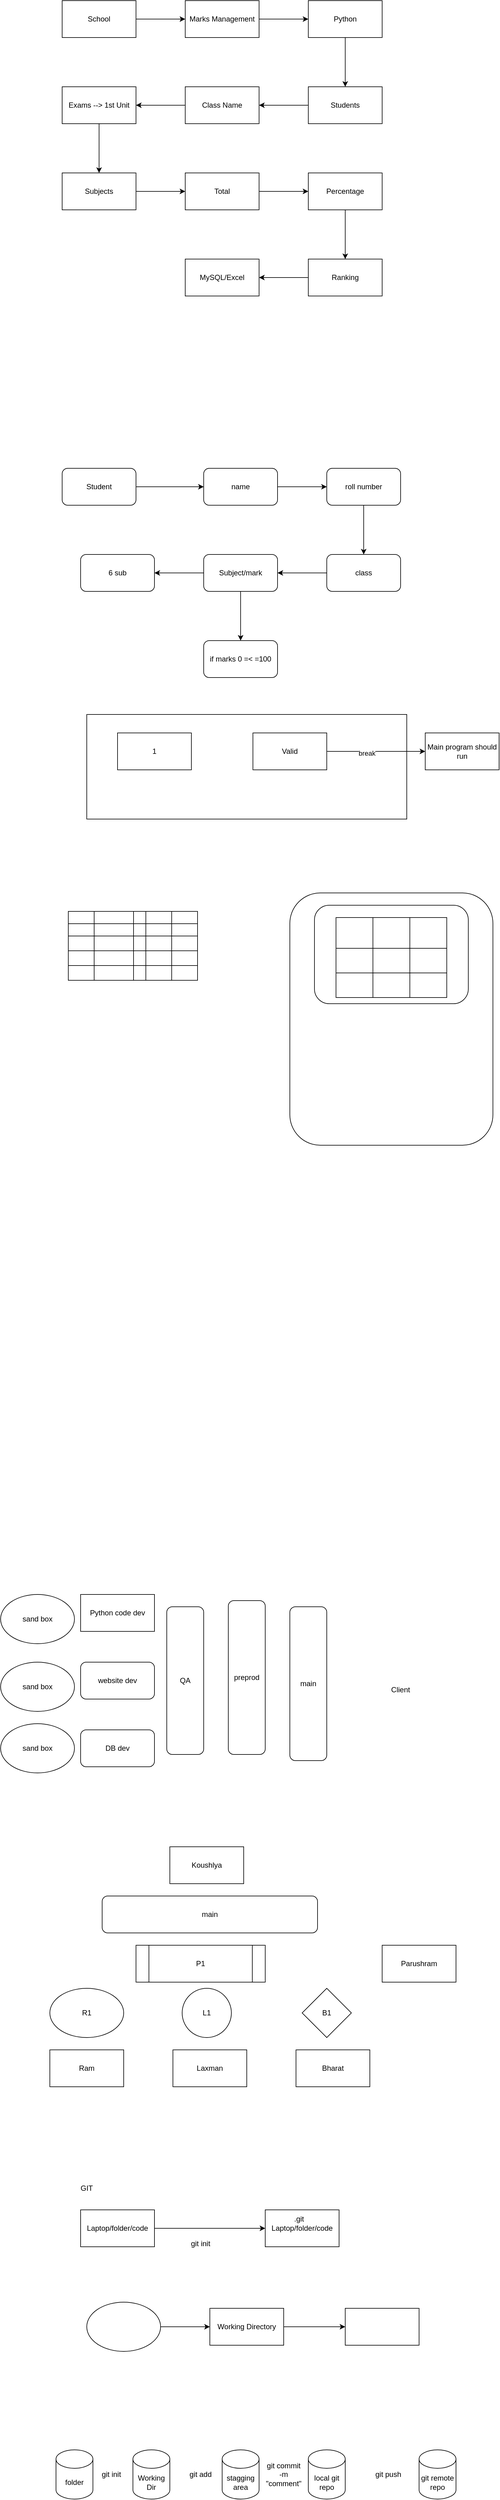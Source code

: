 <mxfile version="28.2.3">
  <diagram name="Page-1" id="y-BOeMATzjwb4VCk9Nun">
    <mxGraphModel dx="1042" dy="1662" grid="1" gridSize="10" guides="1" tooltips="1" connect="1" arrows="1" fold="1" page="1" pageScale="1" pageWidth="850" pageHeight="1100" math="0" shadow="0">
      <root>
        <mxCell id="0" />
        <mxCell id="1" parent="0" />
        <mxCell id="gLdjaeURrb0WV8xLbamN-3" value="" style="edgeStyle=orthogonalEdgeStyle;rounded=0;orthogonalLoop=1;jettySize=auto;html=1;" parent="1" source="gLdjaeURrb0WV8xLbamN-1" target="gLdjaeURrb0WV8xLbamN-2" edge="1">
          <mxGeometry relative="1" as="geometry" />
        </mxCell>
        <mxCell id="gLdjaeURrb0WV8xLbamN-1" value="School" style="rounded=0;whiteSpace=wrap;html=1;" parent="1" vertex="1">
          <mxGeometry x="110" y="-940" width="120" height="60" as="geometry" />
        </mxCell>
        <mxCell id="gLdjaeURrb0WV8xLbamN-5" value="" style="edgeStyle=orthogonalEdgeStyle;rounded=0;orthogonalLoop=1;jettySize=auto;html=1;" parent="1" source="gLdjaeURrb0WV8xLbamN-2" target="gLdjaeURrb0WV8xLbamN-4" edge="1">
          <mxGeometry relative="1" as="geometry" />
        </mxCell>
        <mxCell id="gLdjaeURrb0WV8xLbamN-2" value="Marks Management" style="whiteSpace=wrap;html=1;rounded=0;" parent="1" vertex="1">
          <mxGeometry x="310" y="-940" width="120" height="60" as="geometry" />
        </mxCell>
        <mxCell id="gLdjaeURrb0WV8xLbamN-7" value="" style="edgeStyle=orthogonalEdgeStyle;rounded=0;orthogonalLoop=1;jettySize=auto;html=1;" parent="1" source="gLdjaeURrb0WV8xLbamN-4" target="gLdjaeURrb0WV8xLbamN-6" edge="1">
          <mxGeometry relative="1" as="geometry" />
        </mxCell>
        <mxCell id="gLdjaeURrb0WV8xLbamN-4" value="Python" style="whiteSpace=wrap;html=1;rounded=0;" parent="1" vertex="1">
          <mxGeometry x="510" y="-940" width="120" height="60" as="geometry" />
        </mxCell>
        <mxCell id="gLdjaeURrb0WV8xLbamN-9" value="" style="edgeStyle=orthogonalEdgeStyle;rounded=0;orthogonalLoop=1;jettySize=auto;html=1;" parent="1" source="gLdjaeURrb0WV8xLbamN-6" target="gLdjaeURrb0WV8xLbamN-8" edge="1">
          <mxGeometry relative="1" as="geometry" />
        </mxCell>
        <mxCell id="gLdjaeURrb0WV8xLbamN-6" value="Students" style="whiteSpace=wrap;html=1;rounded=0;" parent="1" vertex="1">
          <mxGeometry x="510" y="-800" width="120" height="60" as="geometry" />
        </mxCell>
        <mxCell id="gLdjaeURrb0WV8xLbamN-11" value="" style="edgeStyle=orthogonalEdgeStyle;rounded=0;orthogonalLoop=1;jettySize=auto;html=1;" parent="1" source="gLdjaeURrb0WV8xLbamN-8" target="gLdjaeURrb0WV8xLbamN-10" edge="1">
          <mxGeometry relative="1" as="geometry" />
        </mxCell>
        <mxCell id="gLdjaeURrb0WV8xLbamN-8" value="Class Name" style="whiteSpace=wrap;html=1;rounded=0;" parent="1" vertex="1">
          <mxGeometry x="310" y="-800" width="120" height="60" as="geometry" />
        </mxCell>
        <mxCell id="gLdjaeURrb0WV8xLbamN-13" value="" style="edgeStyle=orthogonalEdgeStyle;rounded=0;orthogonalLoop=1;jettySize=auto;html=1;" parent="1" source="gLdjaeURrb0WV8xLbamN-10" target="gLdjaeURrb0WV8xLbamN-12" edge="1">
          <mxGeometry relative="1" as="geometry" />
        </mxCell>
        <mxCell id="gLdjaeURrb0WV8xLbamN-10" value="Exams --&amp;gt; 1st Unit" style="whiteSpace=wrap;html=1;rounded=0;" parent="1" vertex="1">
          <mxGeometry x="110" y="-800" width="120" height="60" as="geometry" />
        </mxCell>
        <mxCell id="gLdjaeURrb0WV8xLbamN-15" value="" style="edgeStyle=orthogonalEdgeStyle;rounded=0;orthogonalLoop=1;jettySize=auto;html=1;" parent="1" source="gLdjaeURrb0WV8xLbamN-12" target="gLdjaeURrb0WV8xLbamN-14" edge="1">
          <mxGeometry relative="1" as="geometry" />
        </mxCell>
        <mxCell id="gLdjaeURrb0WV8xLbamN-12" value="Subjects" style="whiteSpace=wrap;html=1;rounded=0;" parent="1" vertex="1">
          <mxGeometry x="110" y="-660" width="120" height="60" as="geometry" />
        </mxCell>
        <mxCell id="gLdjaeURrb0WV8xLbamN-17" value="" style="edgeStyle=orthogonalEdgeStyle;rounded=0;orthogonalLoop=1;jettySize=auto;html=1;" parent="1" source="gLdjaeURrb0WV8xLbamN-14" target="gLdjaeURrb0WV8xLbamN-16" edge="1">
          <mxGeometry relative="1" as="geometry" />
        </mxCell>
        <mxCell id="gLdjaeURrb0WV8xLbamN-14" value="Total" style="whiteSpace=wrap;html=1;rounded=0;" parent="1" vertex="1">
          <mxGeometry x="310" y="-660" width="120" height="60" as="geometry" />
        </mxCell>
        <mxCell id="gLdjaeURrb0WV8xLbamN-21" value="" style="edgeStyle=orthogonalEdgeStyle;rounded=0;orthogonalLoop=1;jettySize=auto;html=1;" parent="1" source="gLdjaeURrb0WV8xLbamN-16" target="gLdjaeURrb0WV8xLbamN-20" edge="1">
          <mxGeometry relative="1" as="geometry" />
        </mxCell>
        <mxCell id="gLdjaeURrb0WV8xLbamN-16" value="Percentage" style="whiteSpace=wrap;html=1;rounded=0;" parent="1" vertex="1">
          <mxGeometry x="510" y="-660" width="120" height="60" as="geometry" />
        </mxCell>
        <mxCell id="gLdjaeURrb0WV8xLbamN-23" value="" style="edgeStyle=orthogonalEdgeStyle;rounded=0;orthogonalLoop=1;jettySize=auto;html=1;" parent="1" source="gLdjaeURrb0WV8xLbamN-20" target="gLdjaeURrb0WV8xLbamN-22" edge="1">
          <mxGeometry relative="1" as="geometry" />
        </mxCell>
        <mxCell id="gLdjaeURrb0WV8xLbamN-20" value="Ranking" style="whiteSpace=wrap;html=1;rounded=0;" parent="1" vertex="1">
          <mxGeometry x="510" y="-520" width="120" height="60" as="geometry" />
        </mxCell>
        <mxCell id="gLdjaeURrb0WV8xLbamN-22" value="MySQL/Excel" style="whiteSpace=wrap;html=1;rounded=0;" parent="1" vertex="1">
          <mxGeometry x="310" y="-520" width="120" height="60" as="geometry" />
        </mxCell>
        <mxCell id="VHajkZywx5OL6_jmDGhc-2" value="" style="edgeStyle=orthogonalEdgeStyle;rounded=0;orthogonalLoop=1;jettySize=auto;html=1;" parent="1" source="gLdjaeURrb0WV8xLbamN-24" target="VHajkZywx5OL6_jmDGhc-1" edge="1">
          <mxGeometry relative="1" as="geometry" />
        </mxCell>
        <mxCell id="gLdjaeURrb0WV8xLbamN-24" value="Student" style="rounded=1;whiteSpace=wrap;html=1;" parent="1" vertex="1">
          <mxGeometry x="110" y="-180" width="120" height="60" as="geometry" />
        </mxCell>
        <mxCell id="VHajkZywx5OL6_jmDGhc-4" value="" style="edgeStyle=orthogonalEdgeStyle;rounded=0;orthogonalLoop=1;jettySize=auto;html=1;" parent="1" source="VHajkZywx5OL6_jmDGhc-1" target="VHajkZywx5OL6_jmDGhc-3" edge="1">
          <mxGeometry relative="1" as="geometry" />
        </mxCell>
        <mxCell id="VHajkZywx5OL6_jmDGhc-1" value="name" style="whiteSpace=wrap;html=1;rounded=1;" parent="1" vertex="1">
          <mxGeometry x="340" y="-180" width="120" height="60" as="geometry" />
        </mxCell>
        <mxCell id="VHajkZywx5OL6_jmDGhc-6" value="" style="edgeStyle=orthogonalEdgeStyle;rounded=0;orthogonalLoop=1;jettySize=auto;html=1;" parent="1" source="VHajkZywx5OL6_jmDGhc-3" target="VHajkZywx5OL6_jmDGhc-5" edge="1">
          <mxGeometry relative="1" as="geometry" />
        </mxCell>
        <mxCell id="VHajkZywx5OL6_jmDGhc-3" value="roll number" style="whiteSpace=wrap;html=1;rounded=1;" parent="1" vertex="1">
          <mxGeometry x="540" y="-180" width="120" height="60" as="geometry" />
        </mxCell>
        <mxCell id="VHajkZywx5OL6_jmDGhc-8" value="" style="edgeStyle=orthogonalEdgeStyle;rounded=0;orthogonalLoop=1;jettySize=auto;html=1;" parent="1" source="VHajkZywx5OL6_jmDGhc-5" target="VHajkZywx5OL6_jmDGhc-7" edge="1">
          <mxGeometry relative="1" as="geometry" />
        </mxCell>
        <mxCell id="VHajkZywx5OL6_jmDGhc-5" value="class" style="whiteSpace=wrap;html=1;rounded=1;" parent="1" vertex="1">
          <mxGeometry x="540" y="-40" width="120" height="60" as="geometry" />
        </mxCell>
        <mxCell id="VHajkZywx5OL6_jmDGhc-10" value="" style="edgeStyle=orthogonalEdgeStyle;rounded=0;orthogonalLoop=1;jettySize=auto;html=1;" parent="1" source="VHajkZywx5OL6_jmDGhc-7" target="VHajkZywx5OL6_jmDGhc-9" edge="1">
          <mxGeometry relative="1" as="geometry" />
        </mxCell>
        <mxCell id="VHajkZywx5OL6_jmDGhc-12" value="" style="edgeStyle=orthogonalEdgeStyle;rounded=0;orthogonalLoop=1;jettySize=auto;html=1;" parent="1" source="VHajkZywx5OL6_jmDGhc-7" target="VHajkZywx5OL6_jmDGhc-11" edge="1">
          <mxGeometry relative="1" as="geometry" />
        </mxCell>
        <mxCell id="VHajkZywx5OL6_jmDGhc-7" value="Subject/mark" style="whiteSpace=wrap;html=1;rounded=1;" parent="1" vertex="1">
          <mxGeometry x="340" y="-40" width="120" height="60" as="geometry" />
        </mxCell>
        <mxCell id="VHajkZywx5OL6_jmDGhc-9" value="6 sub" style="whiteSpace=wrap;html=1;rounded=1;" parent="1" vertex="1">
          <mxGeometry x="140" y="-40" width="120" height="60" as="geometry" />
        </mxCell>
        <mxCell id="VHajkZywx5OL6_jmDGhc-11" value="if marks 0 =&amp;lt; =100" style="whiteSpace=wrap;html=1;rounded=1;" parent="1" vertex="1">
          <mxGeometry x="340" y="100" width="120" height="60" as="geometry" />
        </mxCell>
        <mxCell id="VHajkZywx5OL6_jmDGhc-13" value="1" style="rounded=1;whiteSpace=wrap;html=1;" parent="1" vertex="1">
          <mxGeometry x="240" y="250" width="120" height="60" as="geometry" />
        </mxCell>
        <mxCell id="VHajkZywx5OL6_jmDGhc-14" value="Invalid" style="whiteSpace=wrap;html=1;rounded=1;" parent="1" vertex="1">
          <mxGeometry x="410" y="250" width="120" height="60" as="geometry" />
        </mxCell>
        <mxCell id="VHajkZywx5OL6_jmDGhc-16" value="" style="rounded=0;whiteSpace=wrap;html=1;" parent="1" vertex="1">
          <mxGeometry x="150" y="220" width="520" height="170" as="geometry" />
        </mxCell>
        <mxCell id="VHajkZywx5OL6_jmDGhc-17" value="1" style="rounded=0;whiteSpace=wrap;html=1;" parent="1" vertex="1">
          <mxGeometry x="200" y="250" width="120" height="60" as="geometry" />
        </mxCell>
        <mxCell id="VHajkZywx5OL6_jmDGhc-20" value="" style="edgeStyle=orthogonalEdgeStyle;rounded=0;orthogonalLoop=1;jettySize=auto;html=1;" parent="1" source="VHajkZywx5OL6_jmDGhc-18" target="VHajkZywx5OL6_jmDGhc-19" edge="1">
          <mxGeometry relative="1" as="geometry" />
        </mxCell>
        <mxCell id="VHajkZywx5OL6_jmDGhc-21" value="break" style="edgeLabel;html=1;align=center;verticalAlign=middle;resizable=0;points=[];" parent="VHajkZywx5OL6_jmDGhc-20" vertex="1" connectable="0">
          <mxGeometry x="-0.195" y="-3" relative="1" as="geometry">
            <mxPoint as="offset" />
          </mxGeometry>
        </mxCell>
        <mxCell id="VHajkZywx5OL6_jmDGhc-18" value="Valid" style="rounded=0;whiteSpace=wrap;html=1;" parent="1" vertex="1">
          <mxGeometry x="420" y="250" width="120" height="60" as="geometry" />
        </mxCell>
        <mxCell id="VHajkZywx5OL6_jmDGhc-19" value="Main program should run" style="whiteSpace=wrap;html=1;rounded=0;" parent="1" vertex="1">
          <mxGeometry x="700" y="250" width="120" height="60" as="geometry" />
        </mxCell>
        <mxCell id="iUtMdNy8Lq5hEOHV9AKj-11" value="" style="shape=table;startSize=0;container=1;collapsible=0;childLayout=tableLayout;" parent="1" vertex="1">
          <mxGeometry x="120" y="540" width="210" height="112" as="geometry" />
        </mxCell>
        <mxCell id="iUtMdNy8Lq5hEOHV9AKj-12" value="" style="shape=tableRow;horizontal=0;startSize=0;swimlaneHead=0;swimlaneBody=0;strokeColor=inherit;top=0;left=0;bottom=0;right=0;collapsible=0;dropTarget=0;fillColor=none;points=[[0,0.5],[1,0.5]];portConstraint=eastwest;" parent="iUtMdNy8Lq5hEOHV9AKj-11" vertex="1">
          <mxGeometry width="210" height="20" as="geometry" />
        </mxCell>
        <mxCell id="iUtMdNy8Lq5hEOHV9AKj-13" value="" style="shape=partialRectangle;html=1;whiteSpace=wrap;connectable=0;strokeColor=inherit;overflow=hidden;fillColor=none;top=0;left=0;bottom=0;right=0;pointerEvents=1;" parent="iUtMdNy8Lq5hEOHV9AKj-12" vertex="1">
          <mxGeometry width="42" height="20" as="geometry">
            <mxRectangle width="42" height="20" as="alternateBounds" />
          </mxGeometry>
        </mxCell>
        <mxCell id="iUtMdNy8Lq5hEOHV9AKj-14" value="" style="shape=partialRectangle;html=1;whiteSpace=wrap;connectable=0;strokeColor=inherit;overflow=hidden;fillColor=none;top=0;left=0;bottom=0;right=0;pointerEvents=1;" parent="iUtMdNy8Lq5hEOHV9AKj-12" vertex="1">
          <mxGeometry x="42" width="64" height="20" as="geometry">
            <mxRectangle width="64" height="20" as="alternateBounds" />
          </mxGeometry>
        </mxCell>
        <mxCell id="iUtMdNy8Lq5hEOHV9AKj-15" value="" style="shape=partialRectangle;html=1;whiteSpace=wrap;connectable=0;strokeColor=inherit;overflow=hidden;fillColor=none;top=0;left=0;bottom=0;right=0;pointerEvents=1;" parent="iUtMdNy8Lq5hEOHV9AKj-12" vertex="1">
          <mxGeometry x="106" width="20" height="20" as="geometry">
            <mxRectangle width="20" height="20" as="alternateBounds" />
          </mxGeometry>
        </mxCell>
        <mxCell id="iUtMdNy8Lq5hEOHV9AKj-16" value="" style="shape=partialRectangle;html=1;whiteSpace=wrap;connectable=0;strokeColor=inherit;overflow=hidden;fillColor=none;top=0;left=0;bottom=0;right=0;pointerEvents=1;" parent="iUtMdNy8Lq5hEOHV9AKj-12" vertex="1">
          <mxGeometry x="126" width="42" height="20" as="geometry">
            <mxRectangle width="42" height="20" as="alternateBounds" />
          </mxGeometry>
        </mxCell>
        <mxCell id="iUtMdNy8Lq5hEOHV9AKj-17" value="" style="shape=partialRectangle;html=1;whiteSpace=wrap;connectable=0;strokeColor=inherit;overflow=hidden;fillColor=none;top=0;left=0;bottom=0;right=0;pointerEvents=1;" parent="iUtMdNy8Lq5hEOHV9AKj-12" vertex="1">
          <mxGeometry x="168" width="42" height="20" as="geometry">
            <mxRectangle width="42" height="20" as="alternateBounds" />
          </mxGeometry>
        </mxCell>
        <mxCell id="iUtMdNy8Lq5hEOHV9AKj-18" value="" style="shape=tableRow;horizontal=0;startSize=0;swimlaneHead=0;swimlaneBody=0;strokeColor=inherit;top=0;left=0;bottom=0;right=0;collapsible=0;dropTarget=0;fillColor=none;points=[[0,0.5],[1,0.5]];portConstraint=eastwest;" parent="iUtMdNy8Lq5hEOHV9AKj-11" vertex="1">
          <mxGeometry y="20" width="210" height="20" as="geometry" />
        </mxCell>
        <mxCell id="iUtMdNy8Lq5hEOHV9AKj-19" value="" style="shape=partialRectangle;html=1;whiteSpace=wrap;connectable=0;strokeColor=inherit;overflow=hidden;fillColor=none;top=0;left=0;bottom=0;right=0;pointerEvents=1;" parent="iUtMdNy8Lq5hEOHV9AKj-18" vertex="1">
          <mxGeometry width="42" height="20" as="geometry">
            <mxRectangle width="42" height="20" as="alternateBounds" />
          </mxGeometry>
        </mxCell>
        <mxCell id="iUtMdNy8Lq5hEOHV9AKj-20" value="" style="shape=partialRectangle;html=1;whiteSpace=wrap;connectable=0;strokeColor=inherit;overflow=hidden;fillColor=none;top=0;left=0;bottom=0;right=0;pointerEvents=1;" parent="iUtMdNy8Lq5hEOHV9AKj-18" vertex="1">
          <mxGeometry x="42" width="64" height="20" as="geometry">
            <mxRectangle width="64" height="20" as="alternateBounds" />
          </mxGeometry>
        </mxCell>
        <mxCell id="iUtMdNy8Lq5hEOHV9AKj-21" value="" style="shape=partialRectangle;html=1;whiteSpace=wrap;connectable=0;strokeColor=inherit;overflow=hidden;fillColor=none;top=0;left=0;bottom=0;right=0;pointerEvents=1;" parent="iUtMdNy8Lq5hEOHV9AKj-18" vertex="1">
          <mxGeometry x="106" width="20" height="20" as="geometry">
            <mxRectangle width="20" height="20" as="alternateBounds" />
          </mxGeometry>
        </mxCell>
        <mxCell id="iUtMdNy8Lq5hEOHV9AKj-22" value="" style="shape=partialRectangle;html=1;whiteSpace=wrap;connectable=0;strokeColor=inherit;overflow=hidden;fillColor=none;top=0;left=0;bottom=0;right=0;pointerEvents=1;" parent="iUtMdNy8Lq5hEOHV9AKj-18" vertex="1">
          <mxGeometry x="126" width="42" height="20" as="geometry">
            <mxRectangle width="42" height="20" as="alternateBounds" />
          </mxGeometry>
        </mxCell>
        <mxCell id="iUtMdNy8Lq5hEOHV9AKj-23" value="" style="shape=partialRectangle;html=1;whiteSpace=wrap;connectable=0;strokeColor=inherit;overflow=hidden;fillColor=none;top=0;left=0;bottom=0;right=0;pointerEvents=1;" parent="iUtMdNy8Lq5hEOHV9AKj-18" vertex="1">
          <mxGeometry x="168" width="42" height="20" as="geometry">
            <mxRectangle width="42" height="20" as="alternateBounds" />
          </mxGeometry>
        </mxCell>
        <mxCell id="iUtMdNy8Lq5hEOHV9AKj-24" value="" style="shape=tableRow;horizontal=0;startSize=0;swimlaneHead=0;swimlaneBody=0;strokeColor=inherit;top=0;left=0;bottom=0;right=0;collapsible=0;dropTarget=0;fillColor=none;points=[[0,0.5],[1,0.5]];portConstraint=eastwest;" parent="iUtMdNy8Lq5hEOHV9AKj-11" vertex="1">
          <mxGeometry y="40" width="210" height="24" as="geometry" />
        </mxCell>
        <mxCell id="iUtMdNy8Lq5hEOHV9AKj-25" value="" style="shape=partialRectangle;html=1;whiteSpace=wrap;connectable=0;strokeColor=inherit;overflow=hidden;fillColor=none;top=0;left=0;bottom=0;right=0;pointerEvents=1;" parent="iUtMdNy8Lq5hEOHV9AKj-24" vertex="1">
          <mxGeometry width="42" height="24" as="geometry">
            <mxRectangle width="42" height="24" as="alternateBounds" />
          </mxGeometry>
        </mxCell>
        <mxCell id="iUtMdNy8Lq5hEOHV9AKj-26" value="" style="shape=partialRectangle;html=1;whiteSpace=wrap;connectable=0;strokeColor=inherit;overflow=hidden;fillColor=none;top=0;left=0;bottom=0;right=0;pointerEvents=1;" parent="iUtMdNy8Lq5hEOHV9AKj-24" vertex="1">
          <mxGeometry x="42" width="64" height="24" as="geometry">
            <mxRectangle width="64" height="24" as="alternateBounds" />
          </mxGeometry>
        </mxCell>
        <mxCell id="iUtMdNy8Lq5hEOHV9AKj-27" value="" style="shape=partialRectangle;html=1;whiteSpace=wrap;connectable=0;strokeColor=inherit;overflow=hidden;fillColor=none;top=0;left=0;bottom=0;right=0;pointerEvents=1;" parent="iUtMdNy8Lq5hEOHV9AKj-24" vertex="1">
          <mxGeometry x="106" width="20" height="24" as="geometry">
            <mxRectangle width="20" height="24" as="alternateBounds" />
          </mxGeometry>
        </mxCell>
        <mxCell id="iUtMdNy8Lq5hEOHV9AKj-28" value="" style="shape=partialRectangle;html=1;whiteSpace=wrap;connectable=0;strokeColor=inherit;overflow=hidden;fillColor=none;top=0;left=0;bottom=0;right=0;pointerEvents=1;" parent="iUtMdNy8Lq5hEOHV9AKj-24" vertex="1">
          <mxGeometry x="126" width="42" height="24" as="geometry">
            <mxRectangle width="42" height="24" as="alternateBounds" />
          </mxGeometry>
        </mxCell>
        <mxCell id="iUtMdNy8Lq5hEOHV9AKj-29" value="" style="shape=partialRectangle;html=1;whiteSpace=wrap;connectable=0;strokeColor=inherit;overflow=hidden;fillColor=none;top=0;left=0;bottom=0;right=0;pointerEvents=1;" parent="iUtMdNy8Lq5hEOHV9AKj-24" vertex="1">
          <mxGeometry x="168" width="42" height="24" as="geometry">
            <mxRectangle width="42" height="24" as="alternateBounds" />
          </mxGeometry>
        </mxCell>
        <mxCell id="iUtMdNy8Lq5hEOHV9AKj-30" value="" style="shape=tableRow;horizontal=0;startSize=0;swimlaneHead=0;swimlaneBody=0;strokeColor=inherit;top=0;left=0;bottom=0;right=0;collapsible=0;dropTarget=0;fillColor=none;points=[[0,0.5],[1,0.5]];portConstraint=eastwest;" parent="iUtMdNy8Lq5hEOHV9AKj-11" vertex="1">
          <mxGeometry y="64" width="210" height="24" as="geometry" />
        </mxCell>
        <mxCell id="iUtMdNy8Lq5hEOHV9AKj-31" value="" style="shape=partialRectangle;html=1;whiteSpace=wrap;connectable=0;strokeColor=inherit;overflow=hidden;fillColor=none;top=0;left=0;bottom=0;right=0;pointerEvents=1;" parent="iUtMdNy8Lq5hEOHV9AKj-30" vertex="1">
          <mxGeometry width="42" height="24" as="geometry">
            <mxRectangle width="42" height="24" as="alternateBounds" />
          </mxGeometry>
        </mxCell>
        <mxCell id="iUtMdNy8Lq5hEOHV9AKj-32" value="" style="shape=partialRectangle;html=1;whiteSpace=wrap;connectable=0;strokeColor=inherit;overflow=hidden;fillColor=none;top=0;left=0;bottom=0;right=0;pointerEvents=1;" parent="iUtMdNy8Lq5hEOHV9AKj-30" vertex="1">
          <mxGeometry x="42" width="64" height="24" as="geometry">
            <mxRectangle width="64" height="24" as="alternateBounds" />
          </mxGeometry>
        </mxCell>
        <mxCell id="iUtMdNy8Lq5hEOHV9AKj-33" value="" style="shape=partialRectangle;html=1;whiteSpace=wrap;connectable=0;strokeColor=inherit;overflow=hidden;fillColor=none;top=0;left=0;bottom=0;right=0;pointerEvents=1;" parent="iUtMdNy8Lq5hEOHV9AKj-30" vertex="1">
          <mxGeometry x="106" width="20" height="24" as="geometry">
            <mxRectangle width="20" height="24" as="alternateBounds" />
          </mxGeometry>
        </mxCell>
        <mxCell id="iUtMdNy8Lq5hEOHV9AKj-34" value="" style="shape=partialRectangle;html=1;whiteSpace=wrap;connectable=0;strokeColor=inherit;overflow=hidden;fillColor=none;top=0;left=0;bottom=0;right=0;pointerEvents=1;" parent="iUtMdNy8Lq5hEOHV9AKj-30" vertex="1">
          <mxGeometry x="126" width="42" height="24" as="geometry">
            <mxRectangle width="42" height="24" as="alternateBounds" />
          </mxGeometry>
        </mxCell>
        <mxCell id="iUtMdNy8Lq5hEOHV9AKj-35" value="" style="shape=partialRectangle;html=1;whiteSpace=wrap;connectable=0;strokeColor=inherit;overflow=hidden;fillColor=none;top=0;left=0;bottom=0;right=0;pointerEvents=1;" parent="iUtMdNy8Lq5hEOHV9AKj-30" vertex="1">
          <mxGeometry x="168" width="42" height="24" as="geometry">
            <mxRectangle width="42" height="24" as="alternateBounds" />
          </mxGeometry>
        </mxCell>
        <mxCell id="iUtMdNy8Lq5hEOHV9AKj-36" value="" style="shape=tableRow;horizontal=0;startSize=0;swimlaneHead=0;swimlaneBody=0;strokeColor=inherit;top=0;left=0;bottom=0;right=0;collapsible=0;dropTarget=0;fillColor=none;points=[[0,0.5],[1,0.5]];portConstraint=eastwest;" parent="iUtMdNy8Lq5hEOHV9AKj-11" vertex="1">
          <mxGeometry y="88" width="210" height="24" as="geometry" />
        </mxCell>
        <mxCell id="iUtMdNy8Lq5hEOHV9AKj-37" value="" style="shape=partialRectangle;html=1;whiteSpace=wrap;connectable=0;strokeColor=inherit;overflow=hidden;fillColor=none;top=0;left=0;bottom=0;right=0;pointerEvents=1;" parent="iUtMdNy8Lq5hEOHV9AKj-36" vertex="1">
          <mxGeometry width="42" height="24" as="geometry">
            <mxRectangle width="42" height="24" as="alternateBounds" />
          </mxGeometry>
        </mxCell>
        <mxCell id="iUtMdNy8Lq5hEOHV9AKj-38" value="" style="shape=partialRectangle;html=1;whiteSpace=wrap;connectable=0;strokeColor=inherit;overflow=hidden;fillColor=none;top=0;left=0;bottom=0;right=0;pointerEvents=1;" parent="iUtMdNy8Lq5hEOHV9AKj-36" vertex="1">
          <mxGeometry x="42" width="64" height="24" as="geometry">
            <mxRectangle width="64" height="24" as="alternateBounds" />
          </mxGeometry>
        </mxCell>
        <mxCell id="iUtMdNy8Lq5hEOHV9AKj-39" value="" style="shape=partialRectangle;html=1;whiteSpace=wrap;connectable=0;strokeColor=inherit;overflow=hidden;fillColor=none;top=0;left=0;bottom=0;right=0;pointerEvents=1;" parent="iUtMdNy8Lq5hEOHV9AKj-36" vertex="1">
          <mxGeometry x="106" width="20" height="24" as="geometry">
            <mxRectangle width="20" height="24" as="alternateBounds" />
          </mxGeometry>
        </mxCell>
        <mxCell id="iUtMdNy8Lq5hEOHV9AKj-40" value="" style="shape=partialRectangle;html=1;whiteSpace=wrap;connectable=0;strokeColor=inherit;overflow=hidden;fillColor=none;top=0;left=0;bottom=0;right=0;pointerEvents=1;" parent="iUtMdNy8Lq5hEOHV9AKj-36" vertex="1">
          <mxGeometry x="126" width="42" height="24" as="geometry">
            <mxRectangle width="42" height="24" as="alternateBounds" />
          </mxGeometry>
        </mxCell>
        <mxCell id="iUtMdNy8Lq5hEOHV9AKj-41" value="" style="shape=partialRectangle;html=1;whiteSpace=wrap;connectable=0;strokeColor=inherit;overflow=hidden;fillColor=none;top=0;left=0;bottom=0;right=0;pointerEvents=1;" parent="iUtMdNy8Lq5hEOHV9AKj-36" vertex="1">
          <mxGeometry x="168" width="42" height="24" as="geometry">
            <mxRectangle width="42" height="24" as="alternateBounds" />
          </mxGeometry>
        </mxCell>
        <mxCell id="iUtMdNy8Lq5hEOHV9AKj-42" value="" style="rounded=1;whiteSpace=wrap;html=1;" parent="1" vertex="1">
          <mxGeometry x="480" y="510" width="330" height="410" as="geometry" />
        </mxCell>
        <mxCell id="iUtMdNy8Lq5hEOHV9AKj-43" value="" style="rounded=1;whiteSpace=wrap;html=1;" parent="1" vertex="1">
          <mxGeometry x="520" y="530" width="250" height="160" as="geometry" />
        </mxCell>
        <mxCell id="iUtMdNy8Lq5hEOHV9AKj-44" value="" style="shape=table;startSize=0;container=1;collapsible=0;childLayout=tableLayout;" parent="1" vertex="1">
          <mxGeometry x="555" y="550" width="180" height="130" as="geometry" />
        </mxCell>
        <mxCell id="iUtMdNy8Lq5hEOHV9AKj-45" value="" style="shape=tableRow;horizontal=0;startSize=0;swimlaneHead=0;swimlaneBody=0;strokeColor=inherit;top=0;left=0;bottom=0;right=0;collapsible=0;dropTarget=0;fillColor=none;points=[[0,0.5],[1,0.5]];portConstraint=eastwest;" parent="iUtMdNy8Lq5hEOHV9AKj-44" vertex="1">
          <mxGeometry width="180" height="50" as="geometry" />
        </mxCell>
        <mxCell id="iUtMdNy8Lq5hEOHV9AKj-46" value="" style="shape=partialRectangle;html=1;whiteSpace=wrap;connectable=0;strokeColor=inherit;overflow=hidden;fillColor=none;top=0;left=0;bottom=0;right=0;pointerEvents=1;" parent="iUtMdNy8Lq5hEOHV9AKj-45" vertex="1">
          <mxGeometry width="60" height="50" as="geometry">
            <mxRectangle width="60" height="50" as="alternateBounds" />
          </mxGeometry>
        </mxCell>
        <mxCell id="iUtMdNy8Lq5hEOHV9AKj-47" value="" style="shape=partialRectangle;html=1;whiteSpace=wrap;connectable=0;strokeColor=inherit;overflow=hidden;fillColor=none;top=0;left=0;bottom=0;right=0;pointerEvents=1;" parent="iUtMdNy8Lq5hEOHV9AKj-45" vertex="1">
          <mxGeometry x="60" width="60" height="50" as="geometry">
            <mxRectangle width="60" height="50" as="alternateBounds" />
          </mxGeometry>
        </mxCell>
        <mxCell id="iUtMdNy8Lq5hEOHV9AKj-48" value="" style="shape=partialRectangle;html=1;whiteSpace=wrap;connectable=0;strokeColor=inherit;overflow=hidden;fillColor=none;top=0;left=0;bottom=0;right=0;pointerEvents=1;" parent="iUtMdNy8Lq5hEOHV9AKj-45" vertex="1">
          <mxGeometry x="120" width="60" height="50" as="geometry">
            <mxRectangle width="60" height="50" as="alternateBounds" />
          </mxGeometry>
        </mxCell>
        <mxCell id="iUtMdNy8Lq5hEOHV9AKj-49" value="" style="shape=tableRow;horizontal=0;startSize=0;swimlaneHead=0;swimlaneBody=0;strokeColor=inherit;top=0;left=0;bottom=0;right=0;collapsible=0;dropTarget=0;fillColor=none;points=[[0,0.5],[1,0.5]];portConstraint=eastwest;" parent="iUtMdNy8Lq5hEOHV9AKj-44" vertex="1">
          <mxGeometry y="50" width="180" height="40" as="geometry" />
        </mxCell>
        <mxCell id="iUtMdNy8Lq5hEOHV9AKj-50" value="" style="shape=partialRectangle;html=1;whiteSpace=wrap;connectable=0;strokeColor=inherit;overflow=hidden;fillColor=none;top=0;left=0;bottom=0;right=0;pointerEvents=1;" parent="iUtMdNy8Lq5hEOHV9AKj-49" vertex="1">
          <mxGeometry width="60" height="40" as="geometry">
            <mxRectangle width="60" height="40" as="alternateBounds" />
          </mxGeometry>
        </mxCell>
        <mxCell id="iUtMdNy8Lq5hEOHV9AKj-51" value="" style="shape=partialRectangle;html=1;whiteSpace=wrap;connectable=0;strokeColor=inherit;overflow=hidden;fillColor=none;top=0;left=0;bottom=0;right=0;pointerEvents=1;" parent="iUtMdNy8Lq5hEOHV9AKj-49" vertex="1">
          <mxGeometry x="60" width="60" height="40" as="geometry">
            <mxRectangle width="60" height="40" as="alternateBounds" />
          </mxGeometry>
        </mxCell>
        <mxCell id="iUtMdNy8Lq5hEOHV9AKj-52" value="" style="shape=partialRectangle;html=1;whiteSpace=wrap;connectable=0;strokeColor=inherit;overflow=hidden;fillColor=none;top=0;left=0;bottom=0;right=0;pointerEvents=1;" parent="iUtMdNy8Lq5hEOHV9AKj-49" vertex="1">
          <mxGeometry x="120" width="60" height="40" as="geometry">
            <mxRectangle width="60" height="40" as="alternateBounds" />
          </mxGeometry>
        </mxCell>
        <mxCell id="iUtMdNy8Lq5hEOHV9AKj-53" value="" style="shape=tableRow;horizontal=0;startSize=0;swimlaneHead=0;swimlaneBody=0;strokeColor=inherit;top=0;left=0;bottom=0;right=0;collapsible=0;dropTarget=0;fillColor=none;points=[[0,0.5],[1,0.5]];portConstraint=eastwest;" parent="iUtMdNy8Lq5hEOHV9AKj-44" vertex="1">
          <mxGeometry y="90" width="180" height="40" as="geometry" />
        </mxCell>
        <mxCell id="iUtMdNy8Lq5hEOHV9AKj-54" value="" style="shape=partialRectangle;html=1;whiteSpace=wrap;connectable=0;strokeColor=inherit;overflow=hidden;fillColor=none;top=0;left=0;bottom=0;right=0;pointerEvents=1;" parent="iUtMdNy8Lq5hEOHV9AKj-53" vertex="1">
          <mxGeometry width="60" height="40" as="geometry">
            <mxRectangle width="60" height="40" as="alternateBounds" />
          </mxGeometry>
        </mxCell>
        <mxCell id="iUtMdNy8Lq5hEOHV9AKj-55" value="" style="shape=partialRectangle;html=1;whiteSpace=wrap;connectable=0;strokeColor=inherit;overflow=hidden;fillColor=none;top=0;left=0;bottom=0;right=0;pointerEvents=1;" parent="iUtMdNy8Lq5hEOHV9AKj-53" vertex="1">
          <mxGeometry x="60" width="60" height="40" as="geometry">
            <mxRectangle width="60" height="40" as="alternateBounds" />
          </mxGeometry>
        </mxCell>
        <mxCell id="iUtMdNy8Lq5hEOHV9AKj-56" value="" style="shape=partialRectangle;html=1;whiteSpace=wrap;connectable=0;strokeColor=inherit;overflow=hidden;fillColor=none;top=0;left=0;bottom=0;right=0;pointerEvents=1;" parent="iUtMdNy8Lq5hEOHV9AKj-53" vertex="1">
          <mxGeometry x="120" width="60" height="40" as="geometry">
            <mxRectangle width="60" height="40" as="alternateBounds" />
          </mxGeometry>
        </mxCell>
        <mxCell id="2wglxdZNHI0Jxw7C0v4W-1" value="Python code dev" style="rounded=0;whiteSpace=wrap;html=1;" parent="1" vertex="1">
          <mxGeometry x="140" y="1650" width="120" height="60" as="geometry" />
        </mxCell>
        <mxCell id="2wglxdZNHI0Jxw7C0v4W-4" value="website dev" style="rounded=1;whiteSpace=wrap;html=1;" parent="1" vertex="1">
          <mxGeometry x="140" y="1760" width="120" height="60" as="geometry" />
        </mxCell>
        <mxCell id="2wglxdZNHI0Jxw7C0v4W-5" value="DB dev" style="rounded=1;whiteSpace=wrap;html=1;" parent="1" vertex="1">
          <mxGeometry x="140" y="1870" width="120" height="60" as="geometry" />
        </mxCell>
        <mxCell id="2wglxdZNHI0Jxw7C0v4W-6" value="Koushlya" style="rounded=0;whiteSpace=wrap;html=1;" parent="1" vertex="1">
          <mxGeometry x="285" y="2060" width="120" height="60" as="geometry" />
        </mxCell>
        <mxCell id="2wglxdZNHI0Jxw7C0v4W-7" value="Ram" style="rounded=0;whiteSpace=wrap;html=1;" parent="1" vertex="1">
          <mxGeometry x="90" y="2390" width="120" height="60" as="geometry" />
        </mxCell>
        <mxCell id="2wglxdZNHI0Jxw7C0v4W-8" value="Laxman" style="rounded=0;whiteSpace=wrap;html=1;" parent="1" vertex="1">
          <mxGeometry x="290" y="2390" width="120" height="60" as="geometry" />
        </mxCell>
        <mxCell id="2wglxdZNHI0Jxw7C0v4W-9" value="Bharat" style="rounded=0;whiteSpace=wrap;html=1;" parent="1" vertex="1">
          <mxGeometry x="490" y="2390" width="120" height="60" as="geometry" />
        </mxCell>
        <mxCell id="2wglxdZNHI0Jxw7C0v4W-10" value="main" style="rounded=1;whiteSpace=wrap;html=1;" parent="1" vertex="1">
          <mxGeometry x="175" y="2140" width="350" height="60" as="geometry" />
        </mxCell>
        <mxCell id="2wglxdZNHI0Jxw7C0v4W-12" value="R1" style="ellipse;whiteSpace=wrap;html=1;" parent="1" vertex="1">
          <mxGeometry x="90" y="2290" width="120" height="80" as="geometry" />
        </mxCell>
        <mxCell id="2wglxdZNHI0Jxw7C0v4W-13" value="L1" style="ellipse;whiteSpace=wrap;html=1;aspect=fixed;" parent="1" vertex="1">
          <mxGeometry x="305" y="2290" width="80" height="80" as="geometry" />
        </mxCell>
        <mxCell id="2wglxdZNHI0Jxw7C0v4W-15" value="B1" style="rhombus;whiteSpace=wrap;html=1;" parent="1" vertex="1">
          <mxGeometry x="500" y="2290" width="80" height="80" as="geometry" />
        </mxCell>
        <mxCell id="2wglxdZNHI0Jxw7C0v4W-16" value="P1" style="shape=process;whiteSpace=wrap;html=1;backgroundOutline=1;" parent="1" vertex="1">
          <mxGeometry x="230" y="2220" width="210" height="60" as="geometry" />
        </mxCell>
        <mxCell id="2wglxdZNHI0Jxw7C0v4W-17" value="Parushram" style="rounded=0;whiteSpace=wrap;html=1;" parent="1" vertex="1">
          <mxGeometry x="630" y="2220" width="120" height="60" as="geometry" />
        </mxCell>
        <mxCell id="2wglxdZNHI0Jxw7C0v4W-18" value="preprod" style="rounded=1;whiteSpace=wrap;html=1;direction=south;" parent="1" vertex="1">
          <mxGeometry x="380" y="1660" width="60" height="250" as="geometry" />
        </mxCell>
        <mxCell id="2wglxdZNHI0Jxw7C0v4W-19" value="main" style="rounded=1;whiteSpace=wrap;html=1;direction=south;" parent="1" vertex="1">
          <mxGeometry x="480" y="1670" width="60" height="250" as="geometry" />
        </mxCell>
        <mxCell id="2wglxdZNHI0Jxw7C0v4W-20" value="Client" style="text;html=1;align=center;verticalAlign=middle;whiteSpace=wrap;rounded=0;" parent="1" vertex="1">
          <mxGeometry x="630" y="1790" width="60" height="30" as="geometry" />
        </mxCell>
        <mxCell id="2wglxdZNHI0Jxw7C0v4W-21" value="QA" style="rounded=1;whiteSpace=wrap;html=1;direction=south;" parent="1" vertex="1">
          <mxGeometry x="280" y="1670" width="60" height="240" as="geometry" />
        </mxCell>
        <mxCell id="2wglxdZNHI0Jxw7C0v4W-22" value="sand box" style="ellipse;whiteSpace=wrap;html=1;" parent="1" vertex="1">
          <mxGeometry x="10" y="1650" width="120" height="80" as="geometry" />
        </mxCell>
        <mxCell id="2wglxdZNHI0Jxw7C0v4W-23" value="sand box" style="ellipse;whiteSpace=wrap;html=1;" parent="1" vertex="1">
          <mxGeometry x="10" y="1760" width="120" height="80" as="geometry" />
        </mxCell>
        <mxCell id="2wglxdZNHI0Jxw7C0v4W-24" value="sand box" style="ellipse;whiteSpace=wrap;html=1;" parent="1" vertex="1">
          <mxGeometry x="10" y="1860" width="120" height="80" as="geometry" />
        </mxCell>
        <mxCell id="2wglxdZNHI0Jxw7C0v4W-25" value="GIT" style="text;html=1;align=center;verticalAlign=middle;whiteSpace=wrap;rounded=0;" parent="1" vertex="1">
          <mxGeometry x="120" y="2600" width="60" height="30" as="geometry" />
        </mxCell>
        <mxCell id="2wglxdZNHI0Jxw7C0v4W-28" value="" style="edgeStyle=orthogonalEdgeStyle;rounded=0;orthogonalLoop=1;jettySize=auto;html=1;" parent="1" source="2wglxdZNHI0Jxw7C0v4W-26" target="2wglxdZNHI0Jxw7C0v4W-27" edge="1">
          <mxGeometry relative="1" as="geometry" />
        </mxCell>
        <mxCell id="2wglxdZNHI0Jxw7C0v4W-26" value="Laptop/folder/code" style="rounded=0;whiteSpace=wrap;html=1;" parent="1" vertex="1">
          <mxGeometry x="140" y="2650" width="120" height="60" as="geometry" />
        </mxCell>
        <mxCell id="2wglxdZNHI0Jxw7C0v4W-27" value="Laptop/folder/code" style="rounded=0;whiteSpace=wrap;html=1;" parent="1" vertex="1">
          <mxGeometry x="440" y="2650" width="120" height="60" as="geometry" />
        </mxCell>
        <mxCell id="2wglxdZNHI0Jxw7C0v4W-29" value="git init" style="text;html=1;align=center;verticalAlign=middle;whiteSpace=wrap;rounded=0;" parent="1" vertex="1">
          <mxGeometry x="305" y="2690" width="60" height="30" as="geometry" />
        </mxCell>
        <mxCell id="2wglxdZNHI0Jxw7C0v4W-30" value=".git" style="text;html=1;align=center;verticalAlign=middle;whiteSpace=wrap;rounded=0;" parent="1" vertex="1">
          <mxGeometry x="465" y="2650" width="60" height="30" as="geometry" />
        </mxCell>
        <mxCell id="2wglxdZNHI0Jxw7C0v4W-33" value="" style="edgeStyle=orthogonalEdgeStyle;rounded=0;orthogonalLoop=1;jettySize=auto;html=1;" parent="1" source="2wglxdZNHI0Jxw7C0v4W-31" target="2wglxdZNHI0Jxw7C0v4W-32" edge="1">
          <mxGeometry relative="1" as="geometry" />
        </mxCell>
        <mxCell id="2wglxdZNHI0Jxw7C0v4W-31" value="" style="ellipse;whiteSpace=wrap;html=1;" parent="1" vertex="1">
          <mxGeometry x="150" y="2800" width="120" height="80" as="geometry" />
        </mxCell>
        <mxCell id="2wglxdZNHI0Jxw7C0v4W-35" value="" style="edgeStyle=orthogonalEdgeStyle;rounded=0;orthogonalLoop=1;jettySize=auto;html=1;" parent="1" source="2wglxdZNHI0Jxw7C0v4W-32" target="2wglxdZNHI0Jxw7C0v4W-34" edge="1">
          <mxGeometry relative="1" as="geometry" />
        </mxCell>
        <mxCell id="2wglxdZNHI0Jxw7C0v4W-32" value="Working Directory" style="whiteSpace=wrap;html=1;" parent="1" vertex="1">
          <mxGeometry x="350" y="2810" width="120" height="60" as="geometry" />
        </mxCell>
        <mxCell id="2wglxdZNHI0Jxw7C0v4W-34" value="" style="whiteSpace=wrap;html=1;" parent="1" vertex="1">
          <mxGeometry x="570" y="2810" width="120" height="60" as="geometry" />
        </mxCell>
        <mxCell id="2wglxdZNHI0Jxw7C0v4W-36" value="folder" style="shape=cylinder3;whiteSpace=wrap;html=1;boundedLbl=1;backgroundOutline=1;size=15;" parent="1" vertex="1">
          <mxGeometry x="100" y="3040" width="60" height="80" as="geometry" />
        </mxCell>
        <mxCell id="2wglxdZNHI0Jxw7C0v4W-37" value="Working Dir" style="shape=cylinder3;whiteSpace=wrap;html=1;boundedLbl=1;backgroundOutline=1;size=15;" parent="1" vertex="1">
          <mxGeometry x="225" y="3040" width="60" height="80" as="geometry" />
        </mxCell>
        <mxCell id="2wglxdZNHI0Jxw7C0v4W-38" value="local git repo" style="shape=cylinder3;whiteSpace=wrap;html=1;boundedLbl=1;backgroundOutline=1;size=15;" parent="1" vertex="1">
          <mxGeometry x="510" y="3040" width="60" height="80" as="geometry" />
        </mxCell>
        <mxCell id="2wglxdZNHI0Jxw7C0v4W-39" value="git remote repo" style="shape=cylinder3;whiteSpace=wrap;html=1;boundedLbl=1;backgroundOutline=1;size=15;" parent="1" vertex="1">
          <mxGeometry x="690" y="3040" width="60" height="80" as="geometry" />
        </mxCell>
        <mxCell id="2wglxdZNHI0Jxw7C0v4W-40" value="git init" style="text;html=1;align=center;verticalAlign=middle;whiteSpace=wrap;rounded=0;" parent="1" vertex="1">
          <mxGeometry x="160" y="3065" width="60" height="30" as="geometry" />
        </mxCell>
        <mxCell id="2wglxdZNHI0Jxw7C0v4W-42" value="git push" style="text;html=1;align=center;verticalAlign=middle;whiteSpace=wrap;rounded=0;" parent="1" vertex="1">
          <mxGeometry x="610" y="3065" width="60" height="30" as="geometry" />
        </mxCell>
        <mxCell id="2wglxdZNHI0Jxw7C0v4W-43" value="stagging area" style="shape=cylinder3;whiteSpace=wrap;html=1;boundedLbl=1;backgroundOutline=1;size=15;" parent="1" vertex="1">
          <mxGeometry x="370" y="3040" width="60" height="80" as="geometry" />
        </mxCell>
        <mxCell id="2wglxdZNHI0Jxw7C0v4W-44" value="git add" style="text;html=1;align=center;verticalAlign=middle;whiteSpace=wrap;rounded=0;" parent="1" vertex="1">
          <mxGeometry x="305" y="3065" width="60" height="30" as="geometry" />
        </mxCell>
        <mxCell id="2wglxdZNHI0Jxw7C0v4W-45" value="git commit -m &quot;comment&quot;" style="text;html=1;align=center;verticalAlign=middle;whiteSpace=wrap;rounded=0;" parent="1" vertex="1">
          <mxGeometry x="440" y="3065" width="60" height="30" as="geometry" />
        </mxCell>
      </root>
    </mxGraphModel>
  </diagram>
</mxfile>
